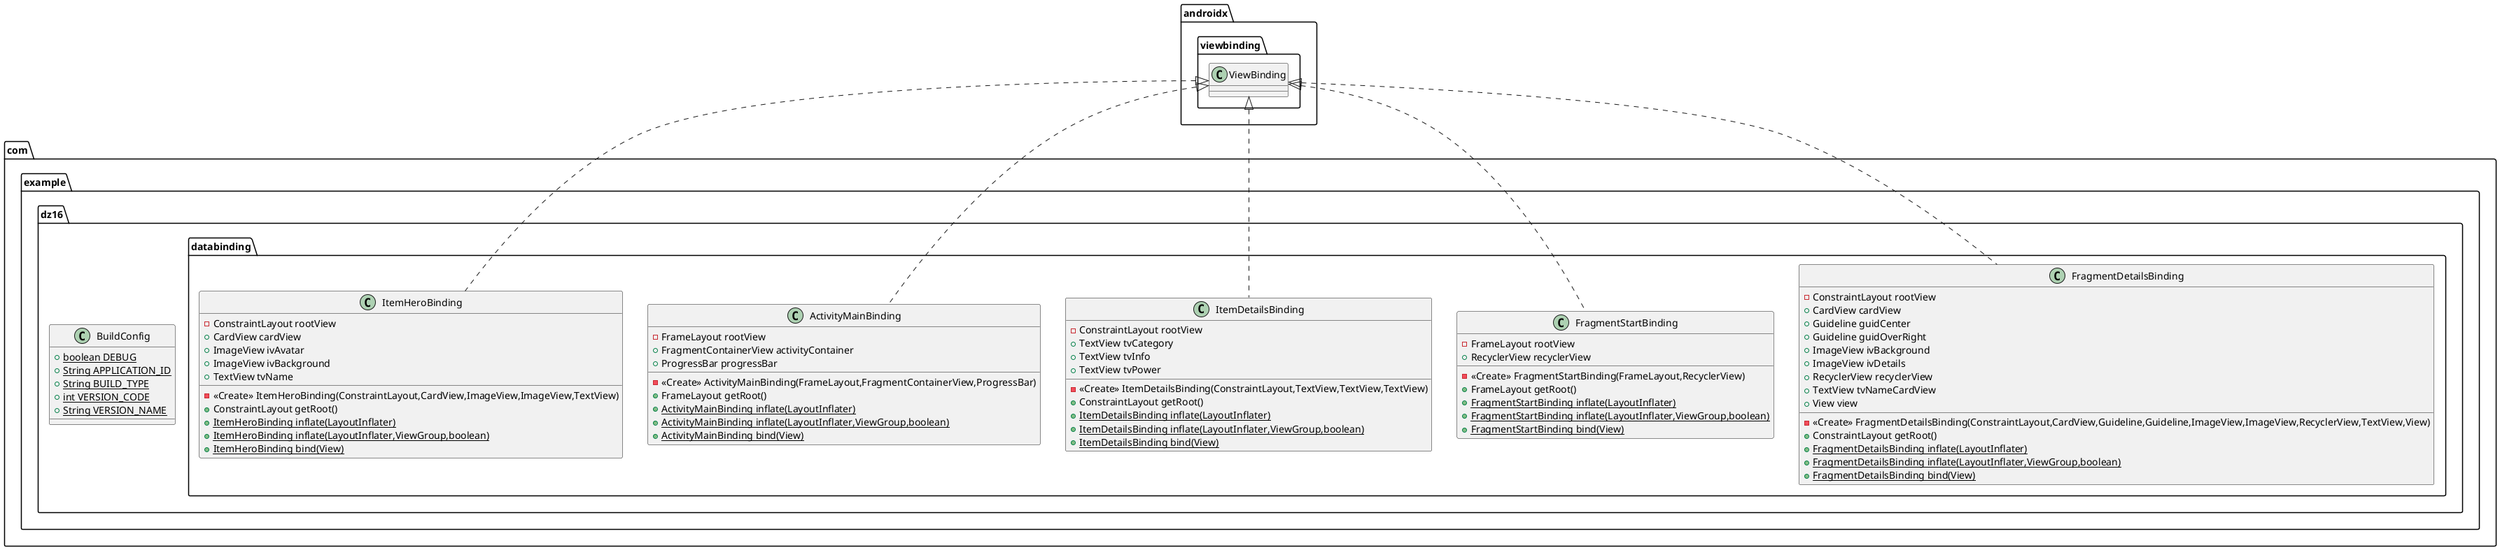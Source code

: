 @startuml
class com.example.dz16.databinding.FragmentDetailsBinding {
- ConstraintLayout rootView
+ CardView cardView
+ Guideline guidCenter
+ Guideline guidOverRight
+ ImageView ivBackground
+ ImageView ivDetails
+ RecyclerView recyclerView
+ TextView tvNameCardView
+ View view
- <<Create>> FragmentDetailsBinding(ConstraintLayout,CardView,Guideline,Guideline,ImageView,ImageView,RecyclerView,TextView,View)
+ ConstraintLayout getRoot()
+ {static} FragmentDetailsBinding inflate(LayoutInflater)
+ {static} FragmentDetailsBinding inflate(LayoutInflater,ViewGroup,boolean)
+ {static} FragmentDetailsBinding bind(View)
}
class com.example.dz16.BuildConfig {
+ {static} boolean DEBUG
+ {static} String APPLICATION_ID
+ {static} String BUILD_TYPE
+ {static} int VERSION_CODE
+ {static} String VERSION_NAME
}
class com.example.dz16.databinding.FragmentStartBinding {
- FrameLayout rootView
+ RecyclerView recyclerView
- <<Create>> FragmentStartBinding(FrameLayout,RecyclerView)
+ FrameLayout getRoot()
+ {static} FragmentStartBinding inflate(LayoutInflater)
+ {static} FragmentStartBinding inflate(LayoutInflater,ViewGroup,boolean)
+ {static} FragmentStartBinding bind(View)
}
class com.example.dz16.databinding.ItemDetailsBinding {
- ConstraintLayout rootView
+ TextView tvCategory
+ TextView tvInfo
+ TextView tvPower
- <<Create>> ItemDetailsBinding(ConstraintLayout,TextView,TextView,TextView)
+ ConstraintLayout getRoot()
+ {static} ItemDetailsBinding inflate(LayoutInflater)
+ {static} ItemDetailsBinding inflate(LayoutInflater,ViewGroup,boolean)
+ {static} ItemDetailsBinding bind(View)
}
class com.example.dz16.databinding.ActivityMainBinding {
- FrameLayout rootView
+ FragmentContainerView activityContainer
+ ProgressBar progressBar
- <<Create>> ActivityMainBinding(FrameLayout,FragmentContainerView,ProgressBar)
+ FrameLayout getRoot()
+ {static} ActivityMainBinding inflate(LayoutInflater)
+ {static} ActivityMainBinding inflate(LayoutInflater,ViewGroup,boolean)
+ {static} ActivityMainBinding bind(View)
}
class com.example.dz16.databinding.ItemHeroBinding {
- ConstraintLayout rootView
+ CardView cardView
+ ImageView ivAvatar
+ ImageView ivBackground
+ TextView tvName
- <<Create>> ItemHeroBinding(ConstraintLayout,CardView,ImageView,ImageView,TextView)
+ ConstraintLayout getRoot()
+ {static} ItemHeroBinding inflate(LayoutInflater)
+ {static} ItemHeroBinding inflate(LayoutInflater,ViewGroup,boolean)
+ {static} ItemHeroBinding bind(View)
}


androidx.viewbinding.ViewBinding <|.. com.example.dz16.databinding.FragmentDetailsBinding
androidx.viewbinding.ViewBinding <|.. com.example.dz16.databinding.FragmentStartBinding
androidx.viewbinding.ViewBinding <|.. com.example.dz16.databinding.ItemDetailsBinding
androidx.viewbinding.ViewBinding <|.. com.example.dz16.databinding.ActivityMainBinding
androidx.viewbinding.ViewBinding <|.. com.example.dz16.databinding.ItemHeroBinding
@enduml